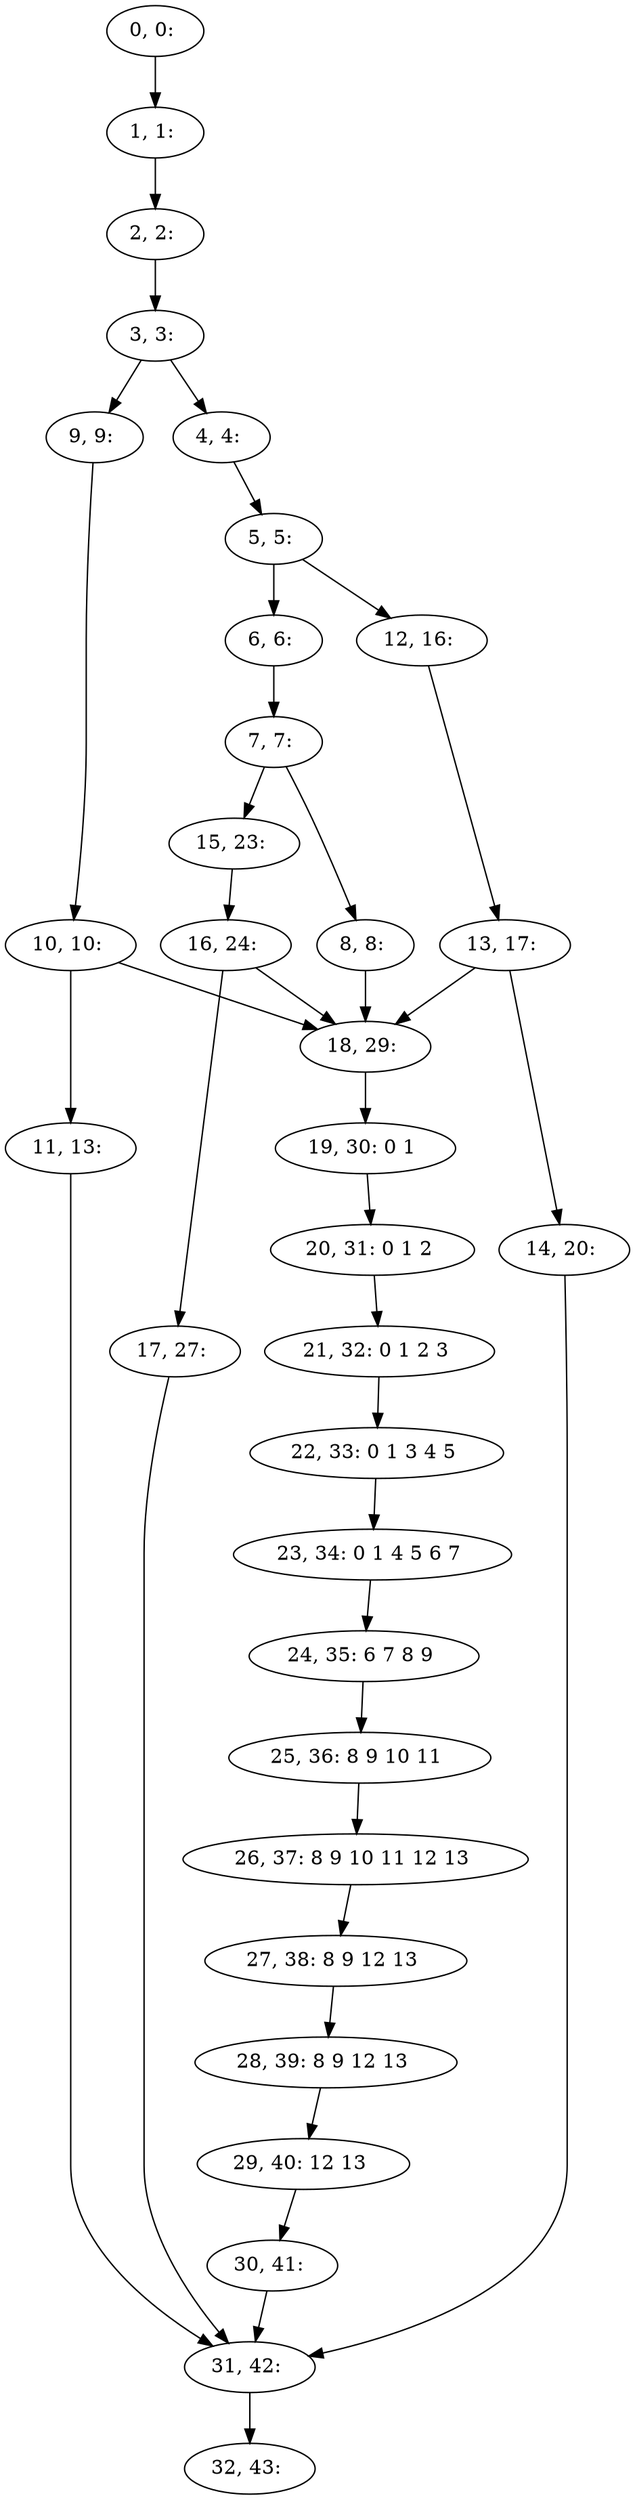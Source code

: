 digraph G {
0[label="0, 0: "];
1[label="1, 1: "];
2[label="2, 2: "];
3[label="3, 3: "];
4[label="4, 4: "];
5[label="5, 5: "];
6[label="6, 6: "];
7[label="7, 7: "];
8[label="8, 8: "];
9[label="9, 9: "];
10[label="10, 10: "];
11[label="11, 13: "];
12[label="12, 16: "];
13[label="13, 17: "];
14[label="14, 20: "];
15[label="15, 23: "];
16[label="16, 24: "];
17[label="17, 27: "];
18[label="18, 29: "];
19[label="19, 30: 0 1 "];
20[label="20, 31: 0 1 2 "];
21[label="21, 32: 0 1 2 3 "];
22[label="22, 33: 0 1 3 4 5 "];
23[label="23, 34: 0 1 4 5 6 7 "];
24[label="24, 35: 6 7 8 9 "];
25[label="25, 36: 8 9 10 11 "];
26[label="26, 37: 8 9 10 11 12 13 "];
27[label="27, 38: 8 9 12 13 "];
28[label="28, 39: 8 9 12 13 "];
29[label="29, 40: 12 13 "];
30[label="30, 41: "];
31[label="31, 42: "];
32[label="32, 43: "];
0->1 ;
1->2 ;
2->3 ;
3->4 ;
3->9 ;
4->5 ;
5->6 ;
5->12 ;
6->7 ;
7->8 ;
7->15 ;
8->18 ;
9->10 ;
10->11 ;
10->18 ;
11->31 ;
12->13 ;
13->14 ;
13->18 ;
14->31 ;
15->16 ;
16->17 ;
16->18 ;
17->31 ;
18->19 ;
19->20 ;
20->21 ;
21->22 ;
22->23 ;
23->24 ;
24->25 ;
25->26 ;
26->27 ;
27->28 ;
28->29 ;
29->30 ;
30->31 ;
31->32 ;
}
